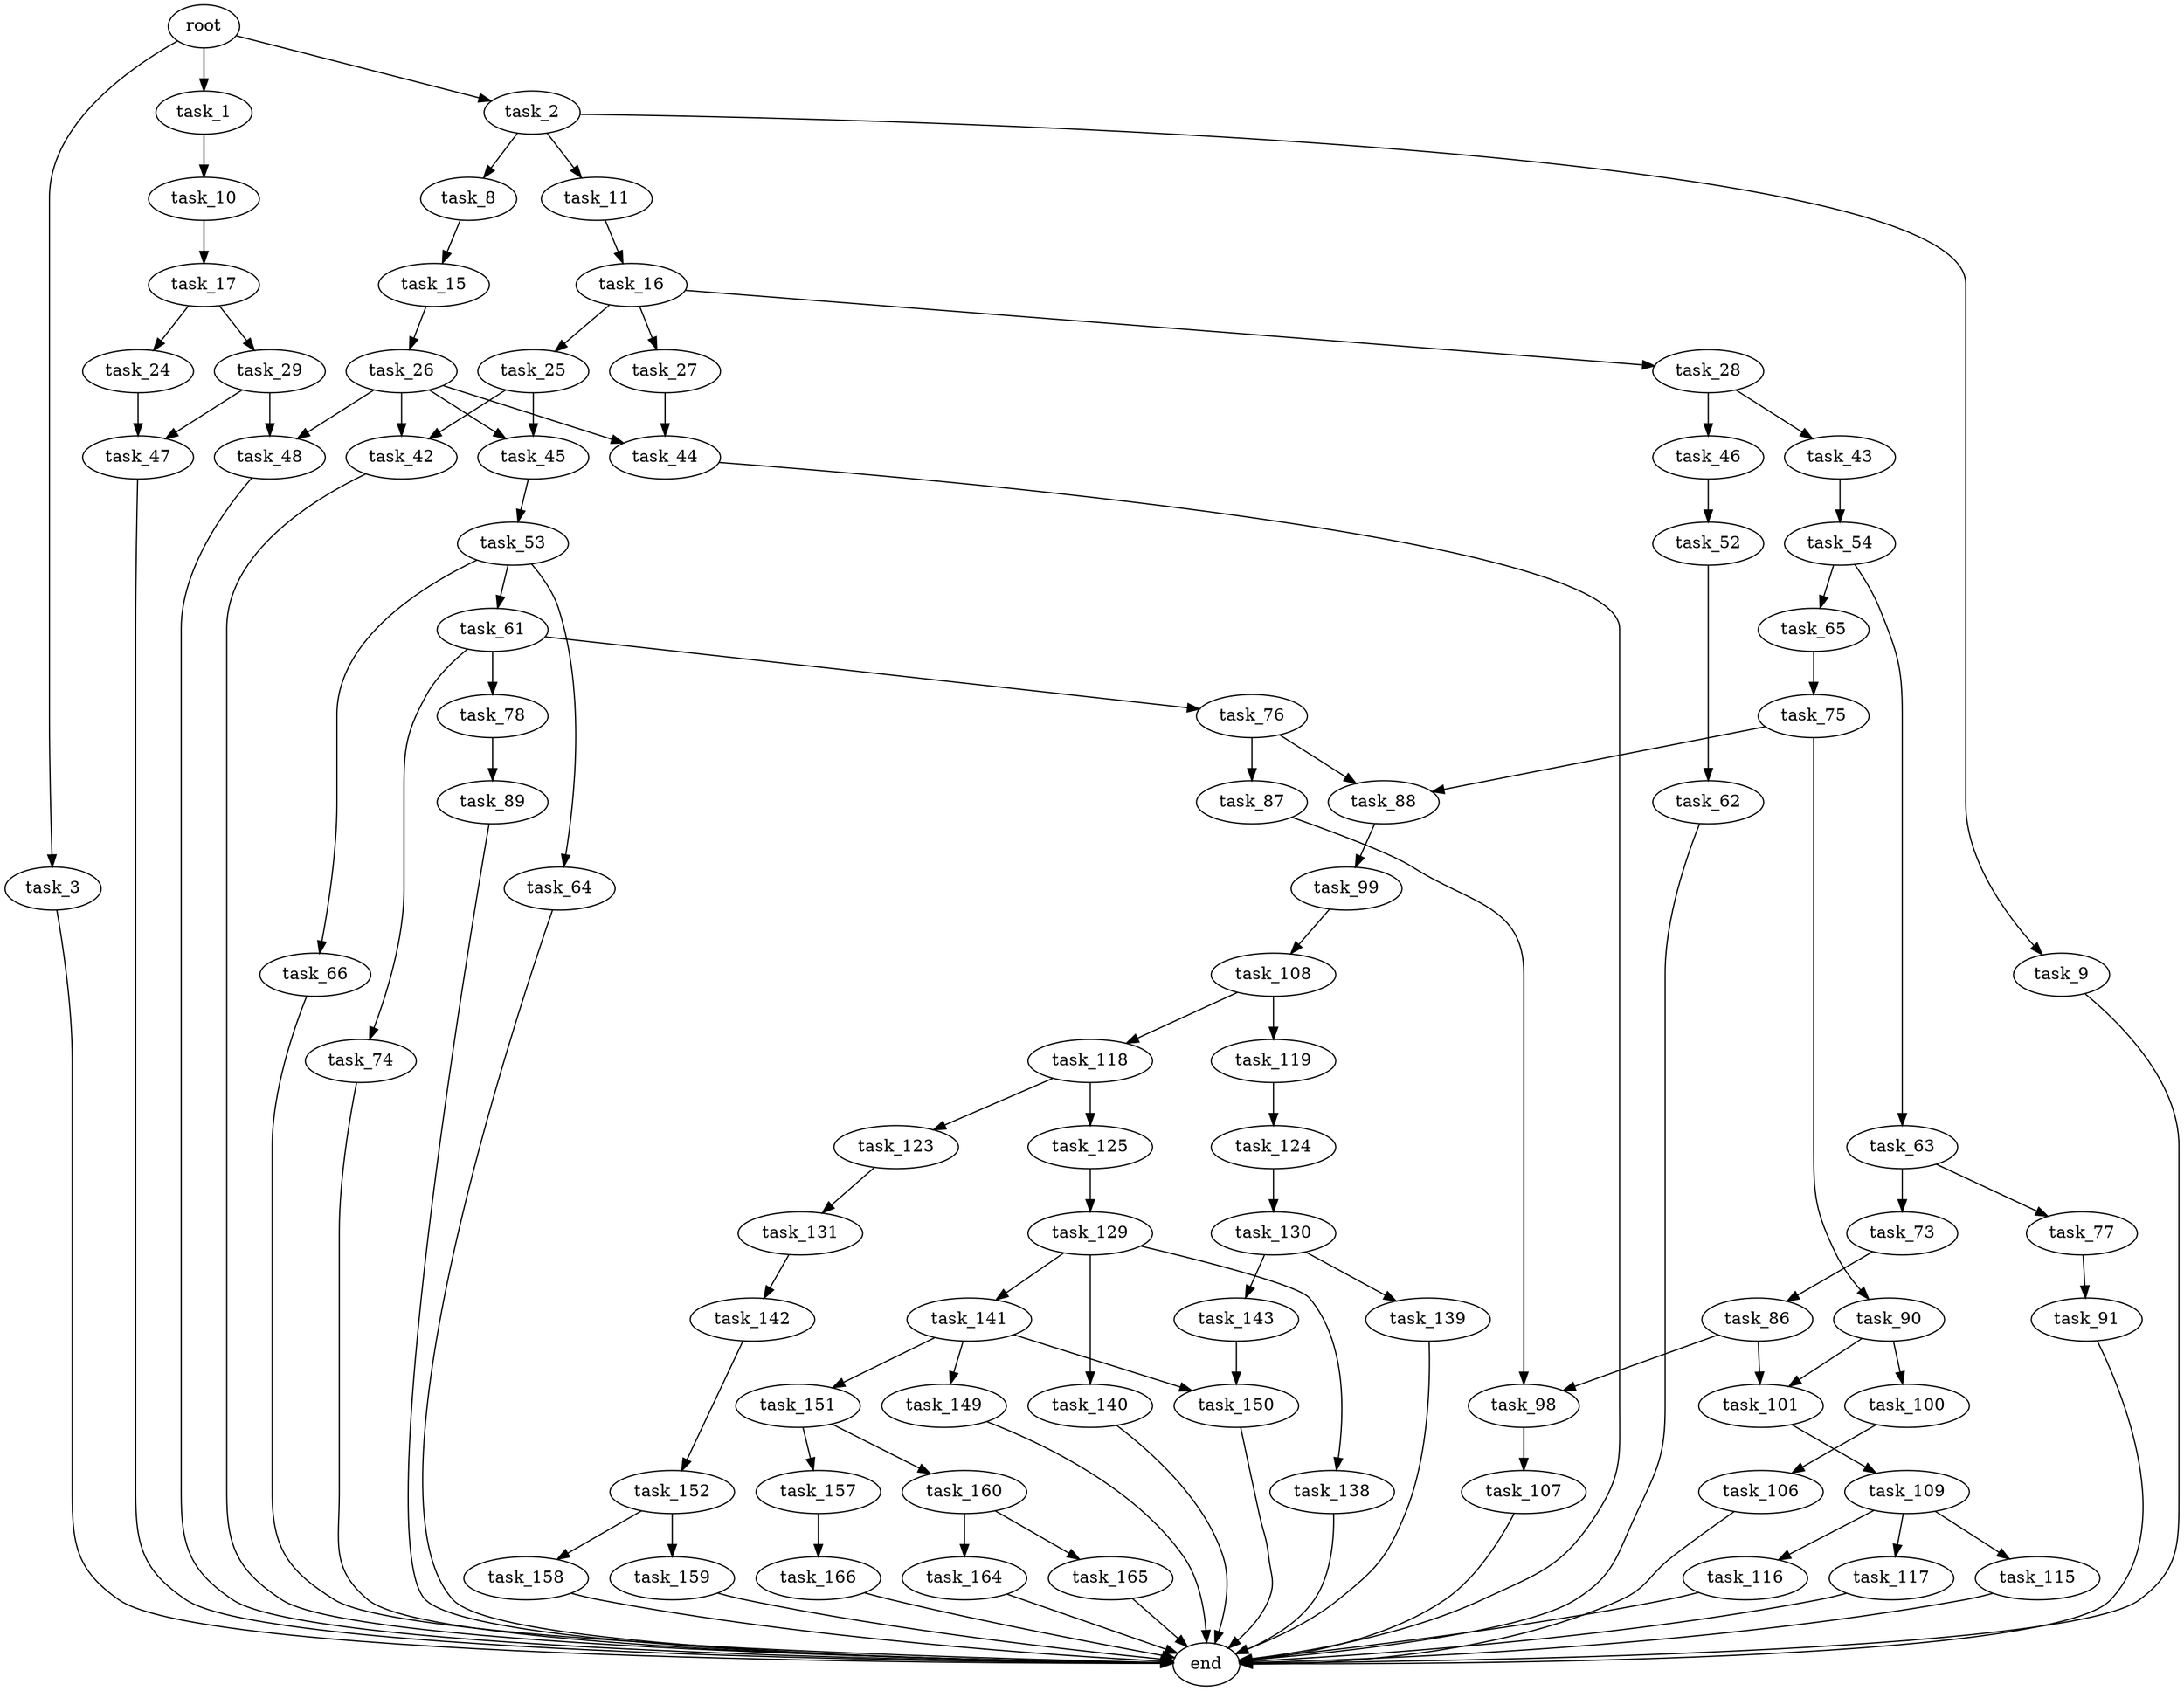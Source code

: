digraph G {
  root [size="0.000000"];
  task_1 [size="1104066645261.000000"];
  task_2 [size="369984237904.000000"];
  task_3 [size="278485887898.000000"];
  task_10 [size="397009114278.000000"];
  task_8 [size="618641025907.000000"];
  task_9 [size="8589934592.000000"];
  task_11 [size="12444461194.000000"];
  end [size="0.000000"];
  task_15 [size="51764573116.000000"];
  task_17 [size="231928233984.000000"];
  task_16 [size="576378270052.000000"];
  task_26 [size="6675952924.000000"];
  task_25 [size="782757789696.000000"];
  task_27 [size="28005352386.000000"];
  task_28 [size="1073741824000.000000"];
  task_24 [size="2874582740.000000"];
  task_29 [size="801189946841.000000"];
  task_47 [size="17083525156.000000"];
  task_42 [size="28883962709.000000"];
  task_45 [size="28897244170.000000"];
  task_44 [size="782757789696.000000"];
  task_48 [size="36044418364.000000"];
  task_43 [size="1879632134.000000"];
  task_46 [size="504529360.000000"];
  task_54 [size="887056060417.000000"];
  task_53 [size="28991029248.000000"];
  task_52 [size="23994496572.000000"];
  task_62 [size="126287751114.000000"];
  task_61 [size="242819892625.000000"];
  task_64 [size="549755813888.000000"];
  task_66 [size="15575056948.000000"];
  task_63 [size="17872494378.000000"];
  task_65 [size="13213159756.000000"];
  task_74 [size="3031977229.000000"];
  task_76 [size="42524036160.000000"];
  task_78 [size="782757789696.000000"];
  task_73 [size="646758273378.000000"];
  task_77 [size="549755813888.000000"];
  task_75 [size="1073741824000.000000"];
  task_86 [size="292032591808.000000"];
  task_88 [size="10709286452.000000"];
  task_90 [size="325409466905.000000"];
  task_87 [size="231928233984.000000"];
  task_91 [size="93029747801.000000"];
  task_89 [size="467412160608.000000"];
  task_98 [size="30355475834.000000"];
  task_101 [size="68719476736.000000"];
  task_99 [size="7168240774.000000"];
  task_100 [size="7675457178.000000"];
  task_107 [size="42286515508.000000"];
  task_108 [size="147685957215.000000"];
  task_106 [size="368293445632.000000"];
  task_109 [size="95312424191.000000"];
  task_118 [size="375758894738.000000"];
  task_119 [size="28991029248.000000"];
  task_115 [size="549755813888.000000"];
  task_116 [size="2929065690.000000"];
  task_117 [size="2185488660.000000"];
  task_123 [size="28991029248.000000"];
  task_125 [size="524566752.000000"];
  task_124 [size="263982360226.000000"];
  task_131 [size="34321169196.000000"];
  task_130 [size="549755813888.000000"];
  task_129 [size="1277078579920.000000"];
  task_138 [size="277751428667.000000"];
  task_140 [size="3619190412.000000"];
  task_141 [size="452777436.000000"];
  task_139 [size="3816251626.000000"];
  task_143 [size="10928270255.000000"];
  task_142 [size="34120032776.000000"];
  task_149 [size="3822972511.000000"];
  task_150 [size="687367607940.000000"];
  task_151 [size="4526793120.000000"];
  task_152 [size="539946260502.000000"];
  task_157 [size="16956961939.000000"];
  task_160 [size="68719476736.000000"];
  task_158 [size="8589934592.000000"];
  task_159 [size="68719476736.000000"];
  task_166 [size="437325524506.000000"];
  task_164 [size="134217728000.000000"];
  task_165 [size="368293445632.000000"];

  root -> task_1 [size="1.000000"];
  root -> task_2 [size="1.000000"];
  root -> task_3 [size="1.000000"];
  task_1 -> task_10 [size="679477248.000000"];
  task_2 -> task_8 [size="411041792.000000"];
  task_2 -> task_9 [size="411041792.000000"];
  task_2 -> task_11 [size="411041792.000000"];
  task_3 -> end [size="1.000000"];
  task_10 -> task_17 [size="301989888.000000"];
  task_8 -> task_15 [size="838860800.000000"];
  task_9 -> end [size="1.000000"];
  task_11 -> task_16 [size="536870912.000000"];
  task_15 -> task_26 [size="838860800.000000"];
  task_17 -> task_24 [size="301989888.000000"];
  task_17 -> task_29 [size="301989888.000000"];
  task_16 -> task_25 [size="411041792.000000"];
  task_16 -> task_27 [size="411041792.000000"];
  task_16 -> task_28 [size="411041792.000000"];
  task_26 -> task_42 [size="33554432.000000"];
  task_26 -> task_44 [size="33554432.000000"];
  task_26 -> task_45 [size="33554432.000000"];
  task_26 -> task_48 [size="33554432.000000"];
  task_25 -> task_42 [size="679477248.000000"];
  task_25 -> task_45 [size="679477248.000000"];
  task_27 -> task_44 [size="536870912.000000"];
  task_28 -> task_43 [size="838860800.000000"];
  task_28 -> task_46 [size="838860800.000000"];
  task_24 -> task_47 [size="134217728.000000"];
  task_29 -> task_47 [size="838860800.000000"];
  task_29 -> task_48 [size="838860800.000000"];
  task_47 -> end [size="1.000000"];
  task_42 -> end [size="1.000000"];
  task_45 -> task_53 [size="33554432.000000"];
  task_44 -> end [size="1.000000"];
  task_48 -> end [size="1.000000"];
  task_43 -> task_54 [size="75497472.000000"];
  task_46 -> task_52 [size="33554432.000000"];
  task_54 -> task_63 [size="679477248.000000"];
  task_54 -> task_65 [size="679477248.000000"];
  task_53 -> task_61 [size="75497472.000000"];
  task_53 -> task_64 [size="75497472.000000"];
  task_53 -> task_66 [size="75497472.000000"];
  task_52 -> task_62 [size="536870912.000000"];
  task_62 -> end [size="1.000000"];
  task_61 -> task_74 [size="301989888.000000"];
  task_61 -> task_76 [size="301989888.000000"];
  task_61 -> task_78 [size="301989888.000000"];
  task_64 -> end [size="1.000000"];
  task_66 -> end [size="1.000000"];
  task_63 -> task_73 [size="411041792.000000"];
  task_63 -> task_77 [size="411041792.000000"];
  task_65 -> task_75 [size="838860800.000000"];
  task_74 -> end [size="1.000000"];
  task_76 -> task_87 [size="209715200.000000"];
  task_76 -> task_88 [size="209715200.000000"];
  task_78 -> task_89 [size="679477248.000000"];
  task_73 -> task_86 [size="679477248.000000"];
  task_77 -> task_91 [size="536870912.000000"];
  task_75 -> task_88 [size="838860800.000000"];
  task_75 -> task_90 [size="838860800.000000"];
  task_86 -> task_98 [size="301989888.000000"];
  task_86 -> task_101 [size="301989888.000000"];
  task_88 -> task_99 [size="536870912.000000"];
  task_90 -> task_100 [size="209715200.000000"];
  task_90 -> task_101 [size="209715200.000000"];
  task_87 -> task_98 [size="301989888.000000"];
  task_91 -> end [size="1.000000"];
  task_89 -> end [size="1.000000"];
  task_98 -> task_107 [size="838860800.000000"];
  task_101 -> task_109 [size="134217728.000000"];
  task_99 -> task_108 [size="209715200.000000"];
  task_100 -> task_106 [size="536870912.000000"];
  task_107 -> end [size="1.000000"];
  task_108 -> task_118 [size="679477248.000000"];
  task_108 -> task_119 [size="679477248.000000"];
  task_106 -> end [size="1.000000"];
  task_109 -> task_115 [size="75497472.000000"];
  task_109 -> task_116 [size="75497472.000000"];
  task_109 -> task_117 [size="75497472.000000"];
  task_118 -> task_123 [size="301989888.000000"];
  task_118 -> task_125 [size="301989888.000000"];
  task_119 -> task_124 [size="75497472.000000"];
  task_115 -> end [size="1.000000"];
  task_116 -> end [size="1.000000"];
  task_117 -> end [size="1.000000"];
  task_123 -> task_131 [size="75497472.000000"];
  task_125 -> task_129 [size="33554432.000000"];
  task_124 -> task_130 [size="301989888.000000"];
  task_131 -> task_142 [size="33554432.000000"];
  task_130 -> task_139 [size="536870912.000000"];
  task_130 -> task_143 [size="536870912.000000"];
  task_129 -> task_138 [size="838860800.000000"];
  task_129 -> task_140 [size="838860800.000000"];
  task_129 -> task_141 [size="838860800.000000"];
  task_138 -> end [size="1.000000"];
  task_140 -> end [size="1.000000"];
  task_141 -> task_149 [size="33554432.000000"];
  task_141 -> task_150 [size="33554432.000000"];
  task_141 -> task_151 [size="33554432.000000"];
  task_139 -> end [size="1.000000"];
  task_143 -> task_150 [size="209715200.000000"];
  task_142 -> task_152 [size="536870912.000000"];
  task_149 -> end [size="1.000000"];
  task_150 -> end [size="1.000000"];
  task_151 -> task_157 [size="75497472.000000"];
  task_151 -> task_160 [size="75497472.000000"];
  task_152 -> task_158 [size="411041792.000000"];
  task_152 -> task_159 [size="411041792.000000"];
  task_157 -> task_166 [size="679477248.000000"];
  task_160 -> task_164 [size="134217728.000000"];
  task_160 -> task_165 [size="134217728.000000"];
  task_158 -> end [size="1.000000"];
  task_159 -> end [size="1.000000"];
  task_166 -> end [size="1.000000"];
  task_164 -> end [size="1.000000"];
  task_165 -> end [size="1.000000"];
}
